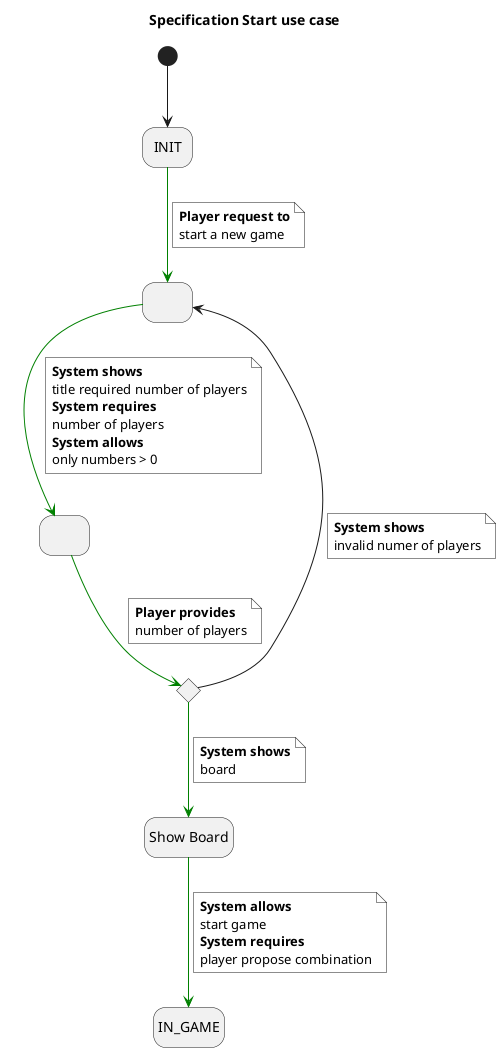 @startuml

title Specification Start use case
skinparam NoteBackgroundColor white
hide empty description
state INIT as "INIT"
state startedGame as " "
state numberOfPlayers as " "
state ifValidNumberOfPlayers <<choice>>
state showBoard as "Show Board"

[*] --> INIT
INIT -[#green]-> startedGame
note on link #white
  <b>Player request to
  start a new game
end note
startedGame -[#green]-> numberOfPlayers
note on link
  <b>System shows
  title required number of players
  <b>System requires
  number of players
  <b>System allows
  only numbers > 0
end note
numberOfPlayers -[#green]-> ifValidNumberOfPlayers
note on link
  <b>Player provides
  number of players
end note
ifValidNumberOfPlayers --> startedGame
note on link
  <b>System shows
  invalid numer of players
end note
ifValidNumberOfPlayers -[#green]-> showBoard
note on link
  <b>System shows
  board
end note
showBoard -[#green]-> IN_GAME
note on link
  <b>System allows
  start game
  <b>System requires
  player propose combination
end note

@enduml